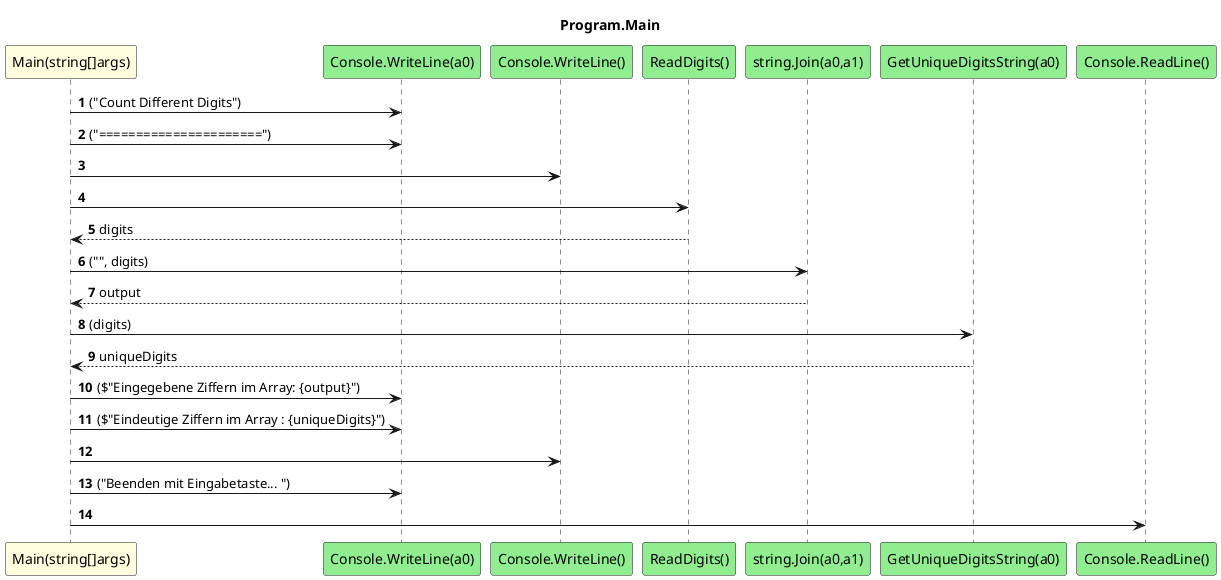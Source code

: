 @startuml Program.Main
title Program.Main
participant "Main(string[]args)" as Main_p0 #LightYellow
participant "Console.WriteLine(a0)" as Console_WriteLine_a0 #LightGreen
participant "Console.WriteLine()" as Console_WriteLine #LightGreen
participant "ReadDigits()" as ReadDigits #LightGreen
participant "string.Join(a0,a1)" as string_Join_a0_a1 #LightGreen
participant "GetUniqueDigitsString(a0)" as GetUniqueDigitsString_a0 #LightGreen
participant "Console.ReadLine()" as Console_ReadLine #LightGreen
autonumber
Main_p0 -> Console_WriteLine_a0 : ("Count Different Digits")
Main_p0 -> Console_WriteLine_a0 : ("======================")
Main_p0 -> Console_WriteLine
Main_p0 -> ReadDigits
ReadDigits --> Main_p0 : digits
Main_p0 -> string_Join_a0_a1 : ("", digits)
string_Join_a0_a1 --> Main_p0 : output
Main_p0 -> GetUniqueDigitsString_a0 : (digits)
GetUniqueDigitsString_a0 --> Main_p0 : uniqueDigits
Main_p0 -> Console_WriteLine_a0 : ($"Eingegebene Ziffern im Array: {output}")
Main_p0 -> Console_WriteLine_a0 : ($"Eindeutige Ziffern im Array : {uniqueDigits}")
Main_p0 -> Console_WriteLine
Main_p0 -> Console_WriteLine_a0 : ("Beenden mit Eingabetaste... ")
Main_p0 -> Console_ReadLine
@enduml
